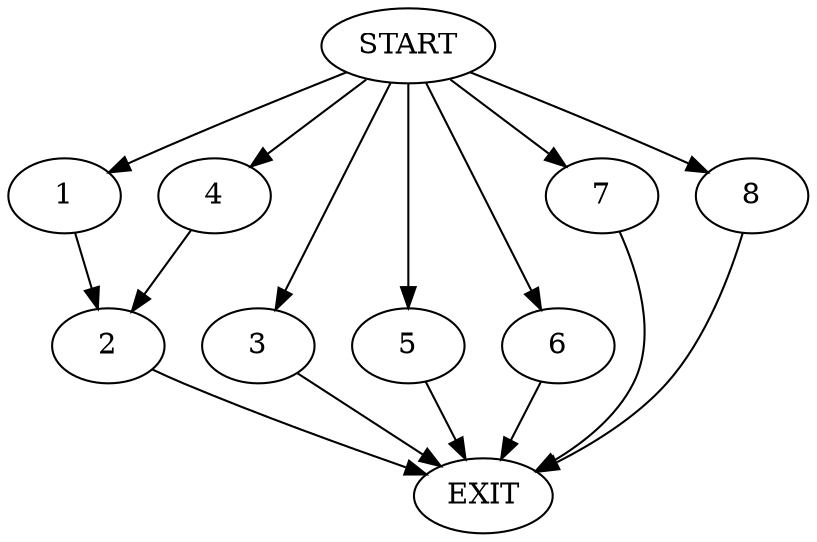 digraph {
0 [label="START"]
9 [label="EXIT"]
0 -> 1
1 -> 2
2 -> 9
0 -> 3
3 -> 9
0 -> 4
4 -> 2
0 -> 5
5 -> 9
0 -> 6
6 -> 9
0 -> 7
7 -> 9
0 -> 8
8 -> 9
}
